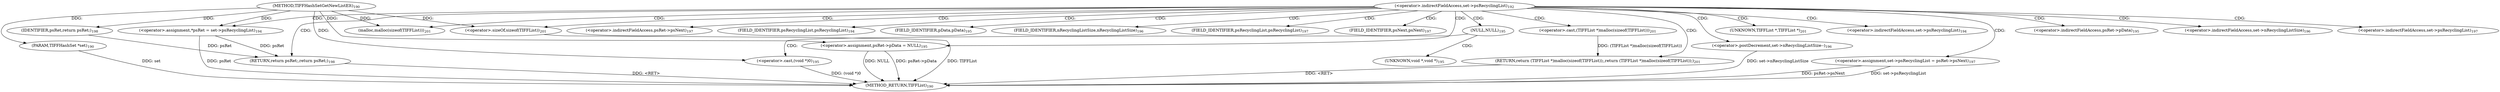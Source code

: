 digraph "TIFFHashSetGetNewListElt" {  
"5077" [label = <(METHOD,TIFFHashSetGetNewListElt)<SUB>190</SUB>> ]
"5119" [label = <(METHOD_RETURN,TIFFList)<SUB>190</SUB>> ]
"5078" [label = <(PARAM,TIFFHashSet *set)<SUB>190</SUB>> ]
"5113" [label = <(RETURN,return (TIFFList *)malloc(sizeof(TIFFList));,return (TIFFList *)malloc(sizeof(TIFFList));)<SUB>201</SUB>> ]
"5114" [label = <(&lt;operator&gt;.cast,(TIFFList *)malloc(sizeof(TIFFList)))<SUB>201</SUB>> ]
"5086" [label = <(&lt;operator&gt;.assignment,*psRet = set-&gt;psRecyclingList)<SUB>194</SUB>> ]
"5091" [label = <(&lt;operator&gt;.assignment,psRet-&gt;pData = NULL)<SUB>195</SUB>> ]
"5100" [label = <(&lt;operator&gt;.postDecrement,set-&gt;nRecyclingListSize--)<SUB>196</SUB>> ]
"5104" [label = <(&lt;operator&gt;.assignment,set-&gt;psRecyclingList = psRet-&gt;psNext)<SUB>197</SUB>> ]
"5111" [label = <(RETURN,return psRet;,return psRet;)<SUB>198</SUB>> ]
"5112" [label = <(IDENTIFIER,psRet,return psRet;)<SUB>198</SUB>> ]
"5116" [label = <(malloc,malloc(sizeof(TIFFList)))<SUB>201</SUB>> ]
"5117" [label = <(&lt;operator&gt;.sizeOf,sizeof(TIFFList))<SUB>201</SUB>> ]
"5097" [label = <(&lt;operator&gt;.cast,(void *)0)<SUB>195</SUB>> ]
"5081" [label = <(&lt;operator&gt;.indirectFieldAccess,set-&gt;psRecyclingList)<SUB>192</SUB>> ]
"5115" [label = <(UNKNOWN,TIFFList *,TIFFList *)<SUB>201</SUB>> ]
"5088" [label = <(&lt;operator&gt;.indirectFieldAccess,set-&gt;psRecyclingList)<SUB>194</SUB>> ]
"5092" [label = <(&lt;operator&gt;.indirectFieldAccess,psRet-&gt;pData)<SUB>195</SUB>> ]
"5095" [label = <(NULL,NULL)<SUB>195</SUB>> ]
"5101" [label = <(&lt;operator&gt;.indirectFieldAccess,set-&gt;nRecyclingListSize)<SUB>196</SUB>> ]
"5105" [label = <(&lt;operator&gt;.indirectFieldAccess,set-&gt;psRecyclingList)<SUB>197</SUB>> ]
"5108" [label = <(&lt;operator&gt;.indirectFieldAccess,psRet-&gt;psNext)<SUB>197</SUB>> ]
"5090" [label = <(FIELD_IDENTIFIER,psRecyclingList,psRecyclingList)<SUB>194</SUB>> ]
"5094" [label = <(FIELD_IDENTIFIER,pData,pData)<SUB>195</SUB>> ]
"5103" [label = <(FIELD_IDENTIFIER,nRecyclingListSize,nRecyclingListSize)<SUB>196</SUB>> ]
"5107" [label = <(FIELD_IDENTIFIER,psRecyclingList,psRecyclingList)<SUB>197</SUB>> ]
"5110" [label = <(FIELD_IDENTIFIER,psNext,psNext)<SUB>197</SUB>> ]
"5098" [label = <(UNKNOWN,void *,void *)<SUB>195</SUB>> ]
  "5113" -> "5119"  [ label = "DDG: &lt;RET&gt;"] 
  "5111" -> "5119"  [ label = "DDG: &lt;RET&gt;"] 
  "5078" -> "5119"  [ label = "DDG: set"] 
  "5086" -> "5119"  [ label = "DDG: psRet"] 
  "5091" -> "5119"  [ label = "DDG: psRet-&gt;pData"] 
  "5091" -> "5119"  [ label = "DDG: NULL"] 
  "5097" -> "5119"  [ label = "DDG: (void *)0"] 
  "5100" -> "5119"  [ label = "DDG: set-&gt;nRecyclingListSize"] 
  "5104" -> "5119"  [ label = "DDG: set-&gt;psRecyclingList"] 
  "5104" -> "5119"  [ label = "DDG: psRet-&gt;psNext"] 
  "5117" -> "5119"  [ label = "DDG: TIFFList"] 
  "5077" -> "5078"  [ label = "DDG: "] 
  "5114" -> "5113"  [ label = "DDG: (TIFFList *)malloc(sizeof(TIFFList))"] 
  "5077" -> "5091"  [ label = "DDG: "] 
  "5112" -> "5111"  [ label = "DDG: psRet"] 
  "5086" -> "5111"  [ label = "DDG: psRet"] 
  "5077" -> "5086"  [ label = "DDG: "] 
  "5077" -> "5112"  [ label = "DDG: "] 
  "5077" -> "5116"  [ label = "DDG: "] 
  "5077" -> "5117"  [ label = "DDG: "] 
  "5077" -> "5097"  [ label = "DDG: "] 
  "5081" -> "5086"  [ label = "CDG: "] 
  "5081" -> "5091"  [ label = "CDG: "] 
  "5081" -> "5117"  [ label = "CDG: "] 
  "5081" -> "5095"  [ label = "CDG: "] 
  "5081" -> "5103"  [ label = "CDG: "] 
  "5081" -> "5101"  [ label = "CDG: "] 
  "5081" -> "5108"  [ label = "CDG: "] 
  "5081" -> "5104"  [ label = "CDG: "] 
  "5081" -> "5088"  [ label = "CDG: "] 
  "5081" -> "5107"  [ label = "CDG: "] 
  "5081" -> "5105"  [ label = "CDG: "] 
  "5081" -> "5116"  [ label = "CDG: "] 
  "5081" -> "5092"  [ label = "CDG: "] 
  "5081" -> "5090"  [ label = "CDG: "] 
  "5081" -> "5111"  [ label = "CDG: "] 
  "5081" -> "5110"  [ label = "CDG: "] 
  "5081" -> "5114"  [ label = "CDG: "] 
  "5081" -> "5115"  [ label = "CDG: "] 
  "5081" -> "5094"  [ label = "CDG: "] 
  "5081" -> "5113"  [ label = "CDG: "] 
  "5081" -> "5100"  [ label = "CDG: "] 
  "5095" -> "5098"  [ label = "CDG: "] 
  "5095" -> "5097"  [ label = "CDG: "] 
}
